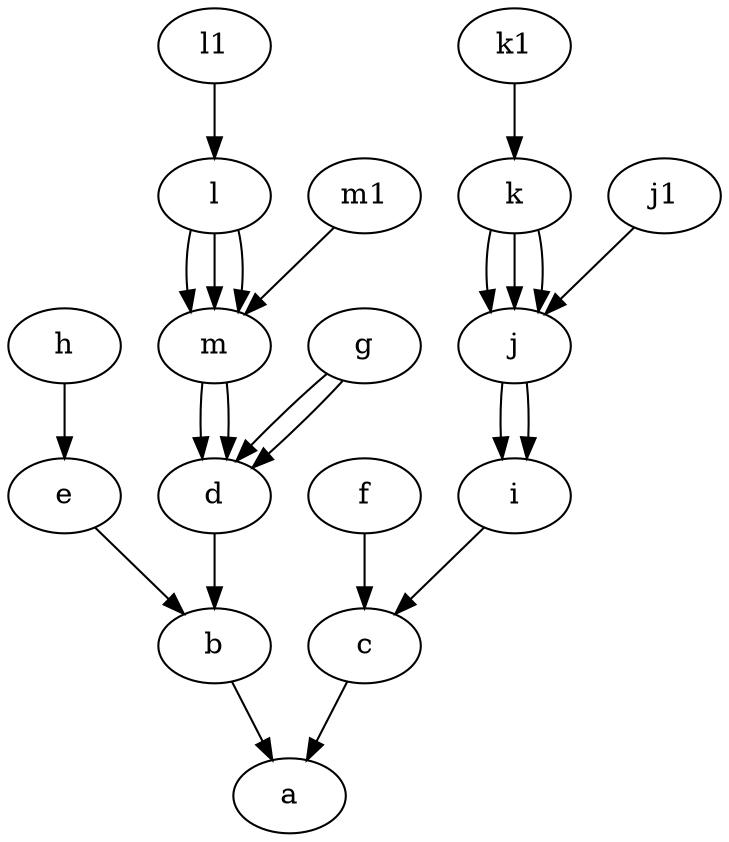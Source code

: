 digraph  model{
"h"->"e"->"b"
"g"->"d"
"l"->"m"->"d"->"b"->"a"
"f"->"c"
"k"->"j"->"i"->"c"->"a"
"m1"->"m"
"l"->"m"
"l1"->"l"
"j1"->"j"
"k"->"j"
"k1"->"k"
"g"->"d"
"l"->"m"->"d"
"k"->"j"->"i" 
}